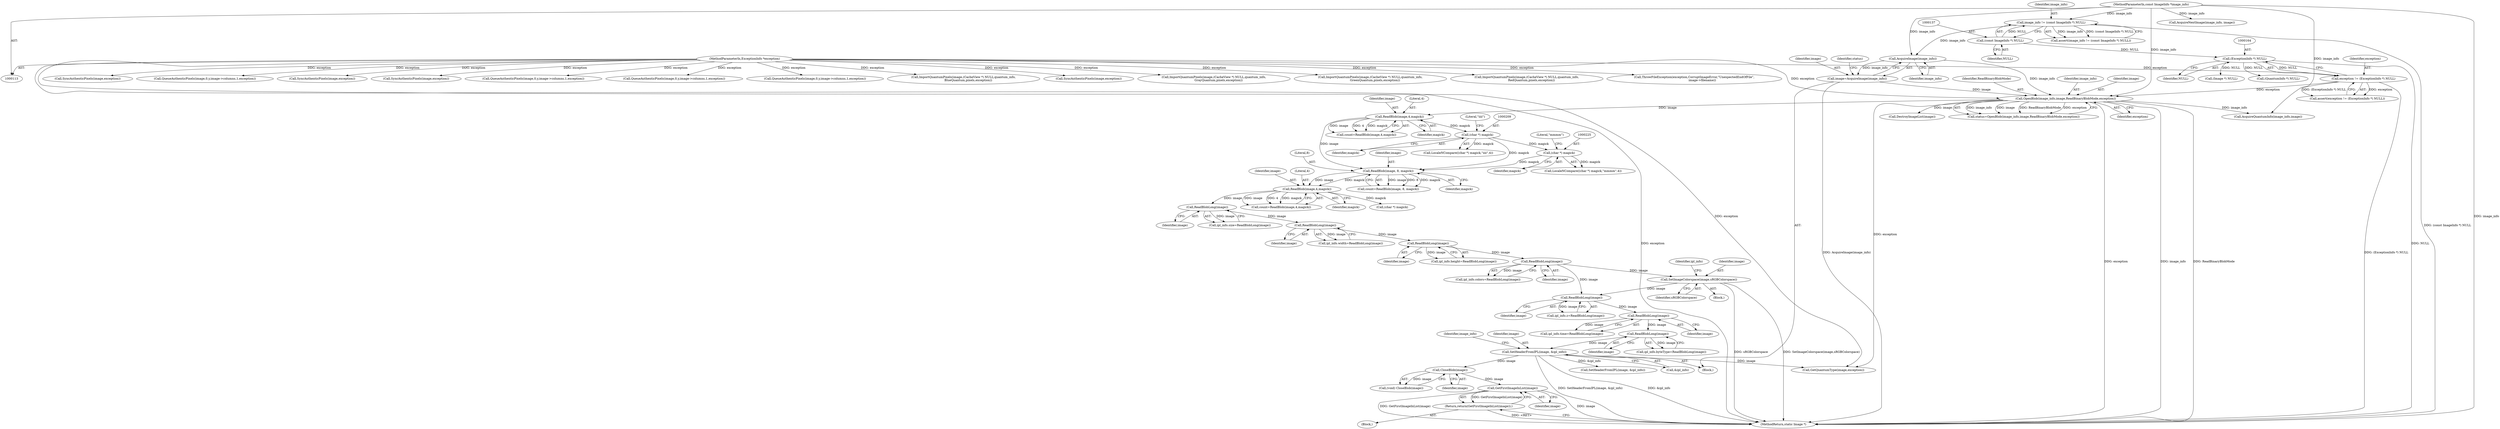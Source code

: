 digraph "0_ImageMagick_f6e9d0d9955e85bdd7540b251cd50d598dacc5e6_26@pointer" {
"1000449" [label="(Call,GetFirstImageInList(image))"];
"1000446" [label="(Call,CloseBlob(image))"];
"1000433" [label="(Call,SetHeaderFromIPL(image, &ipl_info))"];
"1000336" [label="(Call,ReadBlobLong(image))"];
"1000330" [label="(Call,ReadBlobLong(image))"];
"1000324" [label="(Call,ReadBlobLong(image))"];
"1000310" [label="(Call,SetImageColorspace(image,sRGBColorspace))"];
"1000301" [label="(Call,ReadBlobLong(image))"];
"1000280" [label="(Call,ReadBlobLong(image))"];
"1000274" [label="(Call,ReadBlobLong(image))"];
"1000268" [label="(Call,ReadBlobLong(image))"];
"1000248" [label="(Call,ReadBlob(image,4,magick))"];
"1000242" [label="(Call,ReadBlob(image, 8, magick))"];
"1000198" [label="(Call,ReadBlob(image,4,magick))"];
"1000178" [label="(Call,OpenBlob(image_info,image,ReadBinaryBlobMode,exception))"];
"1000174" [label="(Call,AcquireImage(image_info))"];
"1000134" [label="(Call,image_info != (const ImageInfo *) NULL)"];
"1000114" [label="(MethodParameterIn,const ImageInfo *image_info)"];
"1000136" [label="(Call,(const ImageInfo *) NULL)"];
"1000172" [label="(Call,image=AcquireImage(image_info))"];
"1000161" [label="(Call,exception != (ExceptionInfo *) NULL)"];
"1000115" [label="(MethodParameterIn,ExceptionInfo *exception)"];
"1000163" [label="(Call,(ExceptionInfo *) NULL)"];
"1000208" [label="(Call,(char *) magick)"];
"1000224" [label="(Call,(char *) magick)"];
"1000448" [label="(Return,return(GetFirstImageInList(image));)"];
"1000281" [label="(Identifier,image)"];
"1000246" [label="(Call,count=ReadBlob(image,4,magick))"];
"1000244" [label="(Literal,8)"];
"1000249" [label="(Identifier,image)"];
"1000175" [label="(Identifier,image_info)"];
"1000180" [label="(Identifier,image)"];
"1000449" [label="(Call,GetFirstImageInList(image))"];
"1000330" [label="(Call,ReadBlobLong(image))"];
"1000251" [label="(Identifier,magick)"];
"1000447" [label="(Identifier,image)"];
"1000177" [label="(Identifier,status)"];
"1000786" [label="(Call,SyncAuthenticPixels(image,exception))"];
"1000331" [label="(Identifier,image)"];
"1000458" [label="(Call,GetQuantumType(image,exception))"];
"1000280" [label="(Call,ReadBlobLong(image))"];
"1000198" [label="(Call,ReadBlob(image,4,magick))"];
"1000297" [label="(Call,ipl_info.colors=ReadBlobLong(image))"];
"1000276" [label="(Call,ipl_info.height=ReadBlobLong(image))"];
"1000193" [label="(Call,(Image *) NULL)"];
"1000114" [label="(MethodParameterIn,const ImageInfo *image_info)"];
"1000181" [label="(Identifier,ReadBinaryBlobMode)"];
"1000302" [label="(Identifier,image)"];
"1000182" [label="(Identifier,exception)"];
"1000825" [label="(Call,AcquireNextImage(image_info, image))"];
"1000502" [label="(Call,(QuantumInfo *) NULL)"];
"1000210" [label="(Identifier,magick)"];
"1000226" [label="(Identifier,magick)"];
"1000320" [label="(Call,ipl_info.z=ReadBlobLong(image))"];
"1000162" [label="(Identifier,exception)"];
"1000242" [label="(Call,ReadBlob(image, 8, magick))"];
"1000163" [label="(Call,(ExceptionInfo *) NULL)"];
"1000325" [label="(Identifier,image)"];
"1000312" [label="(Identifier,sRGBColorspace)"];
"1000135" [label="(Identifier,image_info)"];
"1000176" [label="(Call,status=OpenBlob(image_info,image,ReadBinaryBlobMode,exception))"];
"1000275" [label="(Identifier,image)"];
"1000240" [label="(Call,count=ReadBlob(image, 8, magick))"];
"1000274" [label="(Call,ReadBlobLong(image))"];
"1000134" [label="(Call,image_info != (const ImageInfo *) NULL)"];
"1000450" [label="(Identifier,image)"];
"1000324" [label="(Call,ReadBlobLong(image))"];
"1000207" [label="(Call,LocaleNCompare((char *) magick,\"iiii\",4))"];
"1000199" [label="(Identifier,image)"];
"1000633" [label="(Call,QueueAuthenticPixels(image,0,y,image->columns,1,exception))"];
"1000463" [label="(Call,SetHeaderFromIPL(image, &ipl_info))"];
"1000116" [label="(Block,)"];
"1000662" [label="(Call,SyncAuthenticPixels(image,exception))"];
"1000724" [label="(Call,SyncAuthenticPixels(image,exception))"];
"1000757" [label="(Call,QueueAuthenticPixels(image,0,y,image->columns,1,exception))"];
"1000269" [label="(Identifier,image)"];
"1000255" [label="(Call,(char *) magick)"];
"1000695" [label="(Call,QueueAuthenticPixels(image,0,y,image->columns,1,exception))"];
"1000250" [label="(Literal,4)"];
"1000569" [label="(Call,QueueAuthenticPixels(image,0,y,image->columns,1,exception))"];
"1000775" [label="(Call,ImportQuantumPixels(image,(CacheView *) NULL,quantum_info,\n          BlueQuantum,pixels,exception))"];
"1000337" [label="(Identifier,image)"];
"1000336" [label="(Call,ReadBlobLong(image))"];
"1000138" [label="(Identifier,NULL)"];
"1000268" [label="(Call,ReadBlobLong(image))"];
"1000443" [label="(Block,)"];
"1000173" [label="(Identifier,image)"];
"1000270" [label="(Call,ipl_info.width=ReadBlobLong(image))"];
"1000598" [label="(Call,SyncAuthenticPixels(image,exception))"];
"1000223" [label="(Call,LocaleNCompare((char *) magick,\"mmmm\",4))"];
"1000311" [label="(Identifier,image)"];
"1000496" [label="(Call,AcquireQuantumInfo(image_info,image))"];
"1000310" [label="(Call,SetImageColorspace(image,sRGBColorspace))"];
"1000165" [label="(Identifier,NULL)"];
"1000309" [label="(Block,)"];
"1000211" [label="(Literal,\"iiii\")"];
"1000326" [label="(Call,ipl_info.time=ReadBlobLong(image))"];
"1000433" [label="(Call,SetHeaderFromIPL(image, &ipl_info))"];
"1000196" [label="(Call,count=ReadBlob(image,4,magick))"];
"1000248" [label="(Call,ReadBlob(image,4,magick))"];
"1000587" [label="(Call,ImportQuantumPixels(image,(CacheView *) NULL,quantum_info,\n          GrayQuantum,pixels,exception))"];
"1000876" [label="(MethodReturn,static Image *)"];
"1000243" [label="(Identifier,image)"];
"1000190" [label="(Call,DestroyImageList(image))"];
"1000446" [label="(Call,CloseBlob(image))"];
"1000200" [label="(Literal,4)"];
"1000115" [label="(MethodParameterIn,ExceptionInfo *exception)"];
"1000227" [label="(Literal,\"mmmm\")"];
"1000136" [label="(Call,(const ImageInfo *) NULL)"];
"1000161" [label="(Call,exception != (ExceptionInfo *) NULL)"];
"1000332" [label="(Call,ipl_info.byteType=ReadBlobLong(image))"];
"1000713" [label="(Call,ImportQuantumPixels(image,(CacheView *) NULL,quantum_info,\n          GreenQuantum,pixels,exception))"];
"1000301" [label="(Call,ReadBlobLong(image))"];
"1000440" [label="(Identifier,image_info)"];
"1000160" [label="(Call,assert(exception != (ExceptionInfo *) NULL))"];
"1000174" [label="(Call,AcquireImage(image_info))"];
"1000133" [label="(Call,assert(image_info != (const ImageInfo *) NULL))"];
"1000651" [label="(Call,ImportQuantumPixels(image,(CacheView *) NULL,quantum_info,\n          RedQuantum,pixels,exception))"];
"1000806" [label="(Call,ThrowFileException(exception,CorruptImageError,\"UnexpectedEndOfFile\",\n                 image->filename))"];
"1000448" [label="(Return,return(GetFirstImageInList(image));)"];
"1000201" [label="(Identifier,magick)"];
"1000178" [label="(Call,OpenBlob(image_info,image,ReadBinaryBlobMode,exception))"];
"1000224" [label="(Call,(char *) magick)"];
"1000322" [label="(Identifier,ipl_info)"];
"1000264" [label="(Call,ipl_info.size=ReadBlobLong(image))"];
"1000444" [label="(Call,(void) CloseBlob(image))"];
"1000245" [label="(Identifier,magick)"];
"1000434" [label="(Identifier,image)"];
"1000208" [label="(Call,(char *) magick)"];
"1000435" [label="(Call,&ipl_info)"];
"1000179" [label="(Identifier,image_info)"];
"1000172" [label="(Call,image=AcquireImage(image_info))"];
"1000449" -> "1000448"  [label="AST: "];
"1000449" -> "1000450"  [label="CFG: "];
"1000450" -> "1000449"  [label="AST: "];
"1000448" -> "1000449"  [label="CFG: "];
"1000449" -> "1000876"  [label="DDG: image"];
"1000449" -> "1000876"  [label="DDG: GetFirstImageInList(image)"];
"1000449" -> "1000448"  [label="DDG: GetFirstImageInList(image)"];
"1000446" -> "1000449"  [label="DDG: image"];
"1000446" -> "1000444"  [label="AST: "];
"1000446" -> "1000447"  [label="CFG: "];
"1000447" -> "1000446"  [label="AST: "];
"1000444" -> "1000446"  [label="CFG: "];
"1000446" -> "1000444"  [label="DDG: image"];
"1000433" -> "1000446"  [label="DDG: image"];
"1000433" -> "1000116"  [label="AST: "];
"1000433" -> "1000435"  [label="CFG: "];
"1000434" -> "1000433"  [label="AST: "];
"1000435" -> "1000433"  [label="AST: "];
"1000440" -> "1000433"  [label="CFG: "];
"1000433" -> "1000876"  [label="DDG: SetHeaderFromIPL(image, &ipl_info)"];
"1000433" -> "1000876"  [label="DDG: &ipl_info"];
"1000336" -> "1000433"  [label="DDG: image"];
"1000433" -> "1000458"  [label="DDG: image"];
"1000433" -> "1000463"  [label="DDG: &ipl_info"];
"1000336" -> "1000332"  [label="AST: "];
"1000336" -> "1000337"  [label="CFG: "];
"1000337" -> "1000336"  [label="AST: "];
"1000332" -> "1000336"  [label="CFG: "];
"1000336" -> "1000332"  [label="DDG: image"];
"1000330" -> "1000336"  [label="DDG: image"];
"1000330" -> "1000326"  [label="AST: "];
"1000330" -> "1000331"  [label="CFG: "];
"1000331" -> "1000330"  [label="AST: "];
"1000326" -> "1000330"  [label="CFG: "];
"1000330" -> "1000326"  [label="DDG: image"];
"1000324" -> "1000330"  [label="DDG: image"];
"1000324" -> "1000320"  [label="AST: "];
"1000324" -> "1000325"  [label="CFG: "];
"1000325" -> "1000324"  [label="AST: "];
"1000320" -> "1000324"  [label="CFG: "];
"1000324" -> "1000320"  [label="DDG: image"];
"1000310" -> "1000324"  [label="DDG: image"];
"1000301" -> "1000324"  [label="DDG: image"];
"1000310" -> "1000309"  [label="AST: "];
"1000310" -> "1000312"  [label="CFG: "];
"1000311" -> "1000310"  [label="AST: "];
"1000312" -> "1000310"  [label="AST: "];
"1000322" -> "1000310"  [label="CFG: "];
"1000310" -> "1000876"  [label="DDG: SetImageColorspace(image,sRGBColorspace)"];
"1000310" -> "1000876"  [label="DDG: sRGBColorspace"];
"1000301" -> "1000310"  [label="DDG: image"];
"1000301" -> "1000297"  [label="AST: "];
"1000301" -> "1000302"  [label="CFG: "];
"1000302" -> "1000301"  [label="AST: "];
"1000297" -> "1000301"  [label="CFG: "];
"1000301" -> "1000297"  [label="DDG: image"];
"1000280" -> "1000301"  [label="DDG: image"];
"1000280" -> "1000276"  [label="AST: "];
"1000280" -> "1000281"  [label="CFG: "];
"1000281" -> "1000280"  [label="AST: "];
"1000276" -> "1000280"  [label="CFG: "];
"1000280" -> "1000276"  [label="DDG: image"];
"1000274" -> "1000280"  [label="DDG: image"];
"1000274" -> "1000270"  [label="AST: "];
"1000274" -> "1000275"  [label="CFG: "];
"1000275" -> "1000274"  [label="AST: "];
"1000270" -> "1000274"  [label="CFG: "];
"1000274" -> "1000270"  [label="DDG: image"];
"1000268" -> "1000274"  [label="DDG: image"];
"1000268" -> "1000264"  [label="AST: "];
"1000268" -> "1000269"  [label="CFG: "];
"1000269" -> "1000268"  [label="AST: "];
"1000264" -> "1000268"  [label="CFG: "];
"1000268" -> "1000264"  [label="DDG: image"];
"1000248" -> "1000268"  [label="DDG: image"];
"1000248" -> "1000246"  [label="AST: "];
"1000248" -> "1000251"  [label="CFG: "];
"1000249" -> "1000248"  [label="AST: "];
"1000250" -> "1000248"  [label="AST: "];
"1000251" -> "1000248"  [label="AST: "];
"1000246" -> "1000248"  [label="CFG: "];
"1000248" -> "1000246"  [label="DDG: image"];
"1000248" -> "1000246"  [label="DDG: 4"];
"1000248" -> "1000246"  [label="DDG: magick"];
"1000242" -> "1000248"  [label="DDG: image"];
"1000242" -> "1000248"  [label="DDG: magick"];
"1000248" -> "1000255"  [label="DDG: magick"];
"1000242" -> "1000240"  [label="AST: "];
"1000242" -> "1000245"  [label="CFG: "];
"1000243" -> "1000242"  [label="AST: "];
"1000244" -> "1000242"  [label="AST: "];
"1000245" -> "1000242"  [label="AST: "];
"1000240" -> "1000242"  [label="CFG: "];
"1000242" -> "1000240"  [label="DDG: image"];
"1000242" -> "1000240"  [label="DDG: 8"];
"1000242" -> "1000240"  [label="DDG: magick"];
"1000198" -> "1000242"  [label="DDG: image"];
"1000208" -> "1000242"  [label="DDG: magick"];
"1000224" -> "1000242"  [label="DDG: magick"];
"1000198" -> "1000196"  [label="AST: "];
"1000198" -> "1000201"  [label="CFG: "];
"1000199" -> "1000198"  [label="AST: "];
"1000200" -> "1000198"  [label="AST: "];
"1000201" -> "1000198"  [label="AST: "];
"1000196" -> "1000198"  [label="CFG: "];
"1000198" -> "1000196"  [label="DDG: image"];
"1000198" -> "1000196"  [label="DDG: 4"];
"1000198" -> "1000196"  [label="DDG: magick"];
"1000178" -> "1000198"  [label="DDG: image"];
"1000198" -> "1000208"  [label="DDG: magick"];
"1000178" -> "1000176"  [label="AST: "];
"1000178" -> "1000182"  [label="CFG: "];
"1000179" -> "1000178"  [label="AST: "];
"1000180" -> "1000178"  [label="AST: "];
"1000181" -> "1000178"  [label="AST: "];
"1000182" -> "1000178"  [label="AST: "];
"1000176" -> "1000178"  [label="CFG: "];
"1000178" -> "1000876"  [label="DDG: exception"];
"1000178" -> "1000876"  [label="DDG: image_info"];
"1000178" -> "1000876"  [label="DDG: ReadBinaryBlobMode"];
"1000178" -> "1000176"  [label="DDG: image_info"];
"1000178" -> "1000176"  [label="DDG: image"];
"1000178" -> "1000176"  [label="DDG: ReadBinaryBlobMode"];
"1000178" -> "1000176"  [label="DDG: exception"];
"1000174" -> "1000178"  [label="DDG: image_info"];
"1000114" -> "1000178"  [label="DDG: image_info"];
"1000172" -> "1000178"  [label="DDG: image"];
"1000161" -> "1000178"  [label="DDG: exception"];
"1000115" -> "1000178"  [label="DDG: exception"];
"1000178" -> "1000190"  [label="DDG: image"];
"1000178" -> "1000458"  [label="DDG: exception"];
"1000178" -> "1000496"  [label="DDG: image_info"];
"1000174" -> "1000172"  [label="AST: "];
"1000174" -> "1000175"  [label="CFG: "];
"1000175" -> "1000174"  [label="AST: "];
"1000172" -> "1000174"  [label="CFG: "];
"1000174" -> "1000172"  [label="DDG: image_info"];
"1000134" -> "1000174"  [label="DDG: image_info"];
"1000114" -> "1000174"  [label="DDG: image_info"];
"1000134" -> "1000133"  [label="AST: "];
"1000134" -> "1000136"  [label="CFG: "];
"1000135" -> "1000134"  [label="AST: "];
"1000136" -> "1000134"  [label="AST: "];
"1000133" -> "1000134"  [label="CFG: "];
"1000134" -> "1000876"  [label="DDG: (const ImageInfo *) NULL"];
"1000134" -> "1000133"  [label="DDG: image_info"];
"1000134" -> "1000133"  [label="DDG: (const ImageInfo *) NULL"];
"1000114" -> "1000134"  [label="DDG: image_info"];
"1000136" -> "1000134"  [label="DDG: NULL"];
"1000114" -> "1000113"  [label="AST: "];
"1000114" -> "1000876"  [label="DDG: image_info"];
"1000114" -> "1000496"  [label="DDG: image_info"];
"1000114" -> "1000825"  [label="DDG: image_info"];
"1000136" -> "1000138"  [label="CFG: "];
"1000137" -> "1000136"  [label="AST: "];
"1000138" -> "1000136"  [label="AST: "];
"1000136" -> "1000163"  [label="DDG: NULL"];
"1000172" -> "1000116"  [label="AST: "];
"1000173" -> "1000172"  [label="AST: "];
"1000177" -> "1000172"  [label="CFG: "];
"1000172" -> "1000876"  [label="DDG: AcquireImage(image_info)"];
"1000161" -> "1000160"  [label="AST: "];
"1000161" -> "1000163"  [label="CFG: "];
"1000162" -> "1000161"  [label="AST: "];
"1000163" -> "1000161"  [label="AST: "];
"1000160" -> "1000161"  [label="CFG: "];
"1000161" -> "1000876"  [label="DDG: (ExceptionInfo *) NULL"];
"1000161" -> "1000160"  [label="DDG: exception"];
"1000161" -> "1000160"  [label="DDG: (ExceptionInfo *) NULL"];
"1000115" -> "1000161"  [label="DDG: exception"];
"1000163" -> "1000161"  [label="DDG: NULL"];
"1000115" -> "1000113"  [label="AST: "];
"1000115" -> "1000876"  [label="DDG: exception"];
"1000115" -> "1000458"  [label="DDG: exception"];
"1000115" -> "1000569"  [label="DDG: exception"];
"1000115" -> "1000587"  [label="DDG: exception"];
"1000115" -> "1000598"  [label="DDG: exception"];
"1000115" -> "1000633"  [label="DDG: exception"];
"1000115" -> "1000651"  [label="DDG: exception"];
"1000115" -> "1000662"  [label="DDG: exception"];
"1000115" -> "1000695"  [label="DDG: exception"];
"1000115" -> "1000713"  [label="DDG: exception"];
"1000115" -> "1000724"  [label="DDG: exception"];
"1000115" -> "1000757"  [label="DDG: exception"];
"1000115" -> "1000775"  [label="DDG: exception"];
"1000115" -> "1000786"  [label="DDG: exception"];
"1000115" -> "1000806"  [label="DDG: exception"];
"1000163" -> "1000165"  [label="CFG: "];
"1000164" -> "1000163"  [label="AST: "];
"1000165" -> "1000163"  [label="AST: "];
"1000163" -> "1000876"  [label="DDG: NULL"];
"1000163" -> "1000193"  [label="DDG: NULL"];
"1000163" -> "1000502"  [label="DDG: NULL"];
"1000208" -> "1000207"  [label="AST: "];
"1000208" -> "1000210"  [label="CFG: "];
"1000209" -> "1000208"  [label="AST: "];
"1000210" -> "1000208"  [label="AST: "];
"1000211" -> "1000208"  [label="CFG: "];
"1000208" -> "1000207"  [label="DDG: magick"];
"1000208" -> "1000224"  [label="DDG: magick"];
"1000224" -> "1000223"  [label="AST: "];
"1000224" -> "1000226"  [label="CFG: "];
"1000225" -> "1000224"  [label="AST: "];
"1000226" -> "1000224"  [label="AST: "];
"1000227" -> "1000224"  [label="CFG: "];
"1000224" -> "1000223"  [label="DDG: magick"];
"1000448" -> "1000443"  [label="AST: "];
"1000876" -> "1000448"  [label="CFG: "];
"1000448" -> "1000876"  [label="DDG: <RET>"];
}
